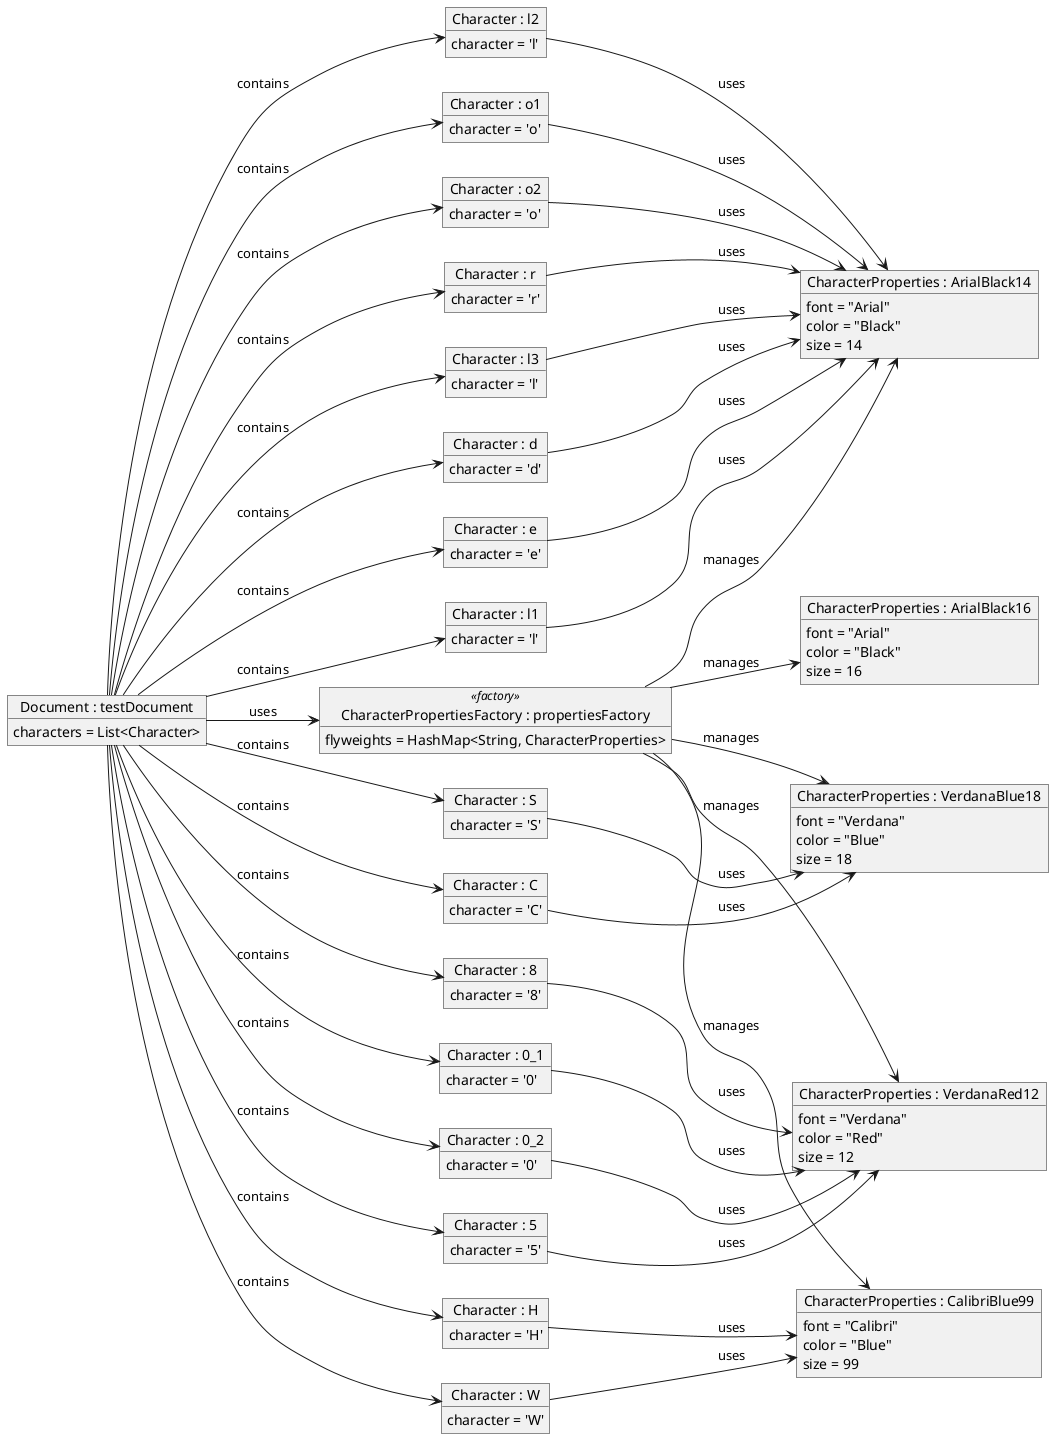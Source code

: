 @startuml
' Layout Direction
left to right direction

' Define Objects
object "Document : testDocument" as doc {
  characters = List<Character>
}

object "CharacterPropertiesFactory : propertiesFactory" as cpf <<factory>> {
  flyweights = HashMap<String, CharacterProperties>
}

' Characters Properties Instances
object "CharacterProperties : ArialBlack14" as CP1 {
  font = "Arial"
  color = "Black"
  size = 14
}
object "CharacterProperties : ArialBlack16" as CP2 {
  font = "Arial"
  color = "Black"
  size = 16
}
object "CharacterProperties : VerdanaBlue18" as CP3 {
  font = "Verdana"
  color = "Blue"
  size = 18
}
object "CharacterProperties : VerdanaRed12" as CP4 {
  font = "Verdana"
  color = "Red"
  size = 12
}

object "CharacterProperties : CalibriBlue99" as CP5 {
  font = "Calibri"
  color = "Blue"
  size = 99
}

' Define Characters
object "Character : H" as Ch1 {
  character = 'H'
}
object "Character : e" as Ch2 {
  character = 'e'
}
object "Character : l1" as Ch3 {
  character = 'l'
}
object "Character : l2" as Ch4 {
  character = 'l'
}
object "Character : o1" as Ch5 {
  character = 'o'
}
object "Character : W" as Ch6 {
  character = 'W'
}
object "Character : o2" as Ch7 {
  character = 'o'
}
object "Character : r" as Ch8 {
  character = 'r'
}
object "Character : l3" as Ch9 {
  character = 'l'
}
object "Character : d" as Ch10 {
  character = 'd'
}
object "Character : C" as Ch11 {
  character = 'C'
}
object "Character : S" as Ch12 {
  character = 'S'
}
object "Character : 5" as Ch13 {
  character = '5'
}
object "Character : 8" as Ch14 {
  character = '8'
}
object "Character : 0_1" as Ch15 {
  character = '0'
}
object "Character : 0_2" as Ch16 {
  character = '0'
}

' Define Relationships
doc --> cpf : "uses"
cpf -[hidden]-> CP1
cpf -[hidden]-> CP2
cpf -[hidden]-> CP3
cpf -[hidden]-> CP4
doc --> Ch1 : "contains"
doc --> Ch2 : "contains"
doc --> Ch3 : "contains"
doc --> Ch4 : "contains"
doc --> Ch5 : "contains"
doc --> Ch6 : "contains"
doc --> Ch7 : "contains"
doc --> Ch8 : "contains"
doc --> Ch9 : "contains"
doc --> Ch10 : "contains"
doc --> Ch11 : "contains"
doc --> Ch12 : "contains"
doc --> Ch13 : "contains"
doc --> Ch14 : "contains"
doc --> Ch15 : "contains"
doc --> Ch16 : "contains"

cpf --> CP1 : "manages"
cpf --> CP2 : "manages"
cpf --> CP3 : "manages"
cpf --> CP4 : "manages"
cpf --> CP5 : "manages"

Ch1 --> CP5 : "uses"
Ch2 --> CP1 : "uses"
Ch3 --> CP1 : "uses"
Ch4 --> CP1 : "uses"
Ch5 --> CP1 : "uses"
Ch6 --> CP5 : "uses"
Ch7 --> CP1 : "uses"
Ch8 --> CP1 : "uses"
Ch9 --> CP1 : "uses"
Ch10 --> CP1 : "uses"
Ch11 --> CP3 : "uses"
Ch12 --> CP3 : "uses"
Ch13 --> CP4 : "uses"
Ch14 --> CP4 : "uses"
Ch15 --> CP4 : "uses"
Ch16 --> CP4 : "uses"

@enduml
